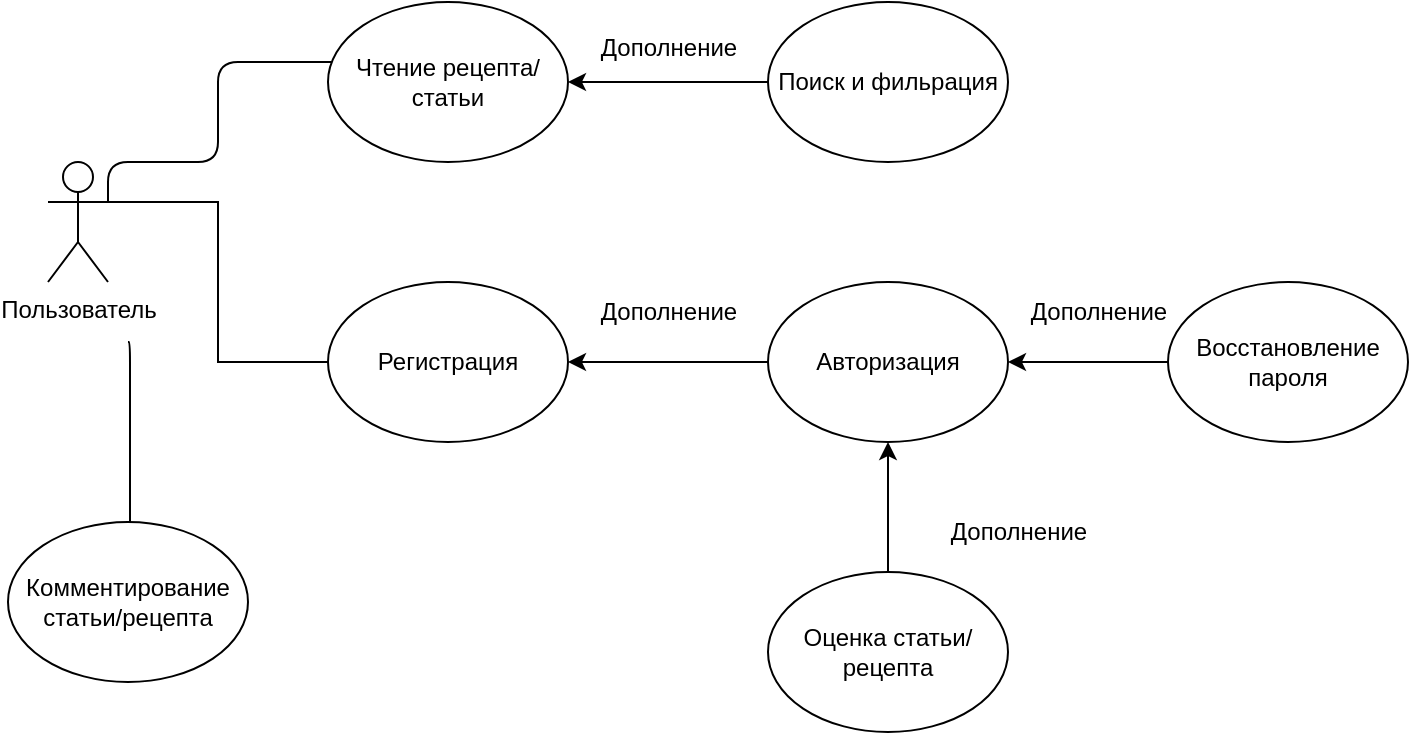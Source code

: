 <mxfile version="26.0.14">
  <diagram name="Page-1" id="HlY9NP5n5z03xmbmRGF0">
    <mxGraphModel dx="1229" dy="718" grid="1" gridSize="10" guides="1" tooltips="1" connect="1" arrows="1" fold="1" page="1" pageScale="1" pageWidth="827" pageHeight="1169" math="0" shadow="0">
      <root>
        <mxCell id="0" />
        <mxCell id="1" parent="0" />
        <mxCell id="sI_AmpI1C_WUdq5VHhW1-1" value="Пользователь" style="shape=umlActor;verticalLabelPosition=bottom;verticalAlign=top;html=1;outlineConnect=0;" vertex="1" parent="1">
          <mxGeometry x="30" y="300" width="30" height="60" as="geometry" />
        </mxCell>
        <mxCell id="sI_AmpI1C_WUdq5VHhW1-2" value="Чтение рецепта/статьи" style="ellipse;whiteSpace=wrap;html=1;" vertex="1" parent="1">
          <mxGeometry x="170" y="220" width="120" height="80" as="geometry" />
        </mxCell>
        <mxCell id="sI_AmpI1C_WUdq5VHhW1-3" style="edgeStyle=orthogonalEdgeStyle;rounded=1;orthogonalLoop=1;jettySize=auto;html=1;entryX=1;entryY=0.333;entryDx=0;entryDy=0;entryPerimeter=0;curved=0;strokeColor=default;endArrow=none;startFill=0;" edge="1" parent="1" source="sI_AmpI1C_WUdq5VHhW1-2" target="sI_AmpI1C_WUdq5VHhW1-1">
          <mxGeometry relative="1" as="geometry">
            <Array as="points">
              <mxPoint x="115" y="250" />
              <mxPoint x="115" y="300" />
              <mxPoint x="60" y="300" />
            </Array>
          </mxGeometry>
        </mxCell>
        <mxCell id="sI_AmpI1C_WUdq5VHhW1-4" value="Регистрация" style="ellipse;whiteSpace=wrap;html=1;" vertex="1" parent="1">
          <mxGeometry x="170" y="360" width="120" height="80" as="geometry" />
        </mxCell>
        <mxCell id="sI_AmpI1C_WUdq5VHhW1-5" style="edgeStyle=orthogonalEdgeStyle;rounded=0;orthogonalLoop=1;jettySize=auto;html=1;entryX=1;entryY=0.333;entryDx=0;entryDy=0;entryPerimeter=0;endArrow=none;startFill=0;" edge="1" parent="1" source="sI_AmpI1C_WUdq5VHhW1-4" target="sI_AmpI1C_WUdq5VHhW1-1">
          <mxGeometry relative="1" as="geometry" />
        </mxCell>
        <mxCell id="sI_AmpI1C_WUdq5VHhW1-7" style="edgeStyle=orthogonalEdgeStyle;rounded=0;orthogonalLoop=1;jettySize=auto;html=1;entryX=1;entryY=0.5;entryDx=0;entryDy=0;endArrow=classic;startFill=0;endFill=1;" edge="1" parent="1" source="sI_AmpI1C_WUdq5VHhW1-6" target="sI_AmpI1C_WUdq5VHhW1-2">
          <mxGeometry relative="1" as="geometry" />
        </mxCell>
        <mxCell id="sI_AmpI1C_WUdq5VHhW1-6" value="Поиск и фильрация" style="ellipse;whiteSpace=wrap;html=1;" vertex="1" parent="1">
          <mxGeometry x="390" y="220" width="120" height="80" as="geometry" />
        </mxCell>
        <mxCell id="sI_AmpI1C_WUdq5VHhW1-9" value="Дополнение" style="text;html=1;align=center;verticalAlign=middle;resizable=0;points=[];autosize=1;strokeColor=none;fillColor=none;" vertex="1" parent="1">
          <mxGeometry x="295" y="228" width="90" height="30" as="geometry" />
        </mxCell>
        <mxCell id="sI_AmpI1C_WUdq5VHhW1-11" style="edgeStyle=orthogonalEdgeStyle;rounded=0;orthogonalLoop=1;jettySize=auto;html=1;entryX=1;entryY=0.5;entryDx=0;entryDy=0;endArrow=classic;startFill=0;startArrow=none;endFill=1;" edge="1" parent="1" source="sI_AmpI1C_WUdq5VHhW1-10" target="sI_AmpI1C_WUdq5VHhW1-4">
          <mxGeometry relative="1" as="geometry" />
        </mxCell>
        <mxCell id="sI_AmpI1C_WUdq5VHhW1-10" value="Авторизация" style="ellipse;whiteSpace=wrap;html=1;" vertex="1" parent="1">
          <mxGeometry x="390" y="360" width="120" height="80" as="geometry" />
        </mxCell>
        <mxCell id="sI_AmpI1C_WUdq5VHhW1-12" value="Дополнение" style="text;html=1;align=center;verticalAlign=middle;resizable=0;points=[];autosize=1;strokeColor=none;fillColor=none;" vertex="1" parent="1">
          <mxGeometry x="295" y="360" width="90" height="30" as="geometry" />
        </mxCell>
        <mxCell id="sI_AmpI1C_WUdq5VHhW1-23" style="edgeStyle=orthogonalEdgeStyle;rounded=1;orthogonalLoop=1;jettySize=auto;html=1;curved=0;endArrow=none;startFill=0;" edge="1" parent="1" source="sI_AmpI1C_WUdq5VHhW1-13">
          <mxGeometry relative="1" as="geometry">
            <mxPoint x="70" y="390" as="targetPoint" />
            <Array as="points">
              <mxPoint x="71" y="510" />
            </Array>
          </mxGeometry>
        </mxCell>
        <mxCell id="sI_AmpI1C_WUdq5VHhW1-13" value="Комментирование статьи/рецепта" style="ellipse;whiteSpace=wrap;html=1;" vertex="1" parent="1">
          <mxGeometry x="10" y="480" width="120" height="80" as="geometry" />
        </mxCell>
        <mxCell id="sI_AmpI1C_WUdq5VHhW1-17" style="edgeStyle=orthogonalEdgeStyle;rounded=0;orthogonalLoop=1;jettySize=auto;html=1;" edge="1" parent="1" source="sI_AmpI1C_WUdq5VHhW1-16" target="sI_AmpI1C_WUdq5VHhW1-10">
          <mxGeometry relative="1" as="geometry" />
        </mxCell>
        <mxCell id="sI_AmpI1C_WUdq5VHhW1-16" value="Восстановление пароля" style="ellipse;whiteSpace=wrap;html=1;" vertex="1" parent="1">
          <mxGeometry x="590" y="360" width="120" height="80" as="geometry" />
        </mxCell>
        <mxCell id="sI_AmpI1C_WUdq5VHhW1-26" style="edgeStyle=orthogonalEdgeStyle;rounded=0;orthogonalLoop=1;jettySize=auto;html=1;entryX=0.5;entryY=1;entryDx=0;entryDy=0;" edge="1" parent="1" source="sI_AmpI1C_WUdq5VHhW1-25" target="sI_AmpI1C_WUdq5VHhW1-10">
          <mxGeometry relative="1" as="geometry" />
        </mxCell>
        <mxCell id="sI_AmpI1C_WUdq5VHhW1-25" value="Оценка статьи/рецепта" style="ellipse;whiteSpace=wrap;html=1;" vertex="1" parent="1">
          <mxGeometry x="390" y="505" width="120" height="80" as="geometry" />
        </mxCell>
        <mxCell id="sI_AmpI1C_WUdq5VHhW1-27" value="Дополнение" style="text;html=1;align=center;verticalAlign=middle;resizable=0;points=[];autosize=1;strokeColor=none;fillColor=none;" vertex="1" parent="1">
          <mxGeometry x="470" y="470" width="90" height="30" as="geometry" />
        </mxCell>
        <mxCell id="sI_AmpI1C_WUdq5VHhW1-28" value="Дополнение" style="text;html=1;align=center;verticalAlign=middle;resizable=0;points=[];autosize=1;strokeColor=none;fillColor=none;" vertex="1" parent="1">
          <mxGeometry x="510" y="360" width="90" height="30" as="geometry" />
        </mxCell>
      </root>
    </mxGraphModel>
  </diagram>
</mxfile>
